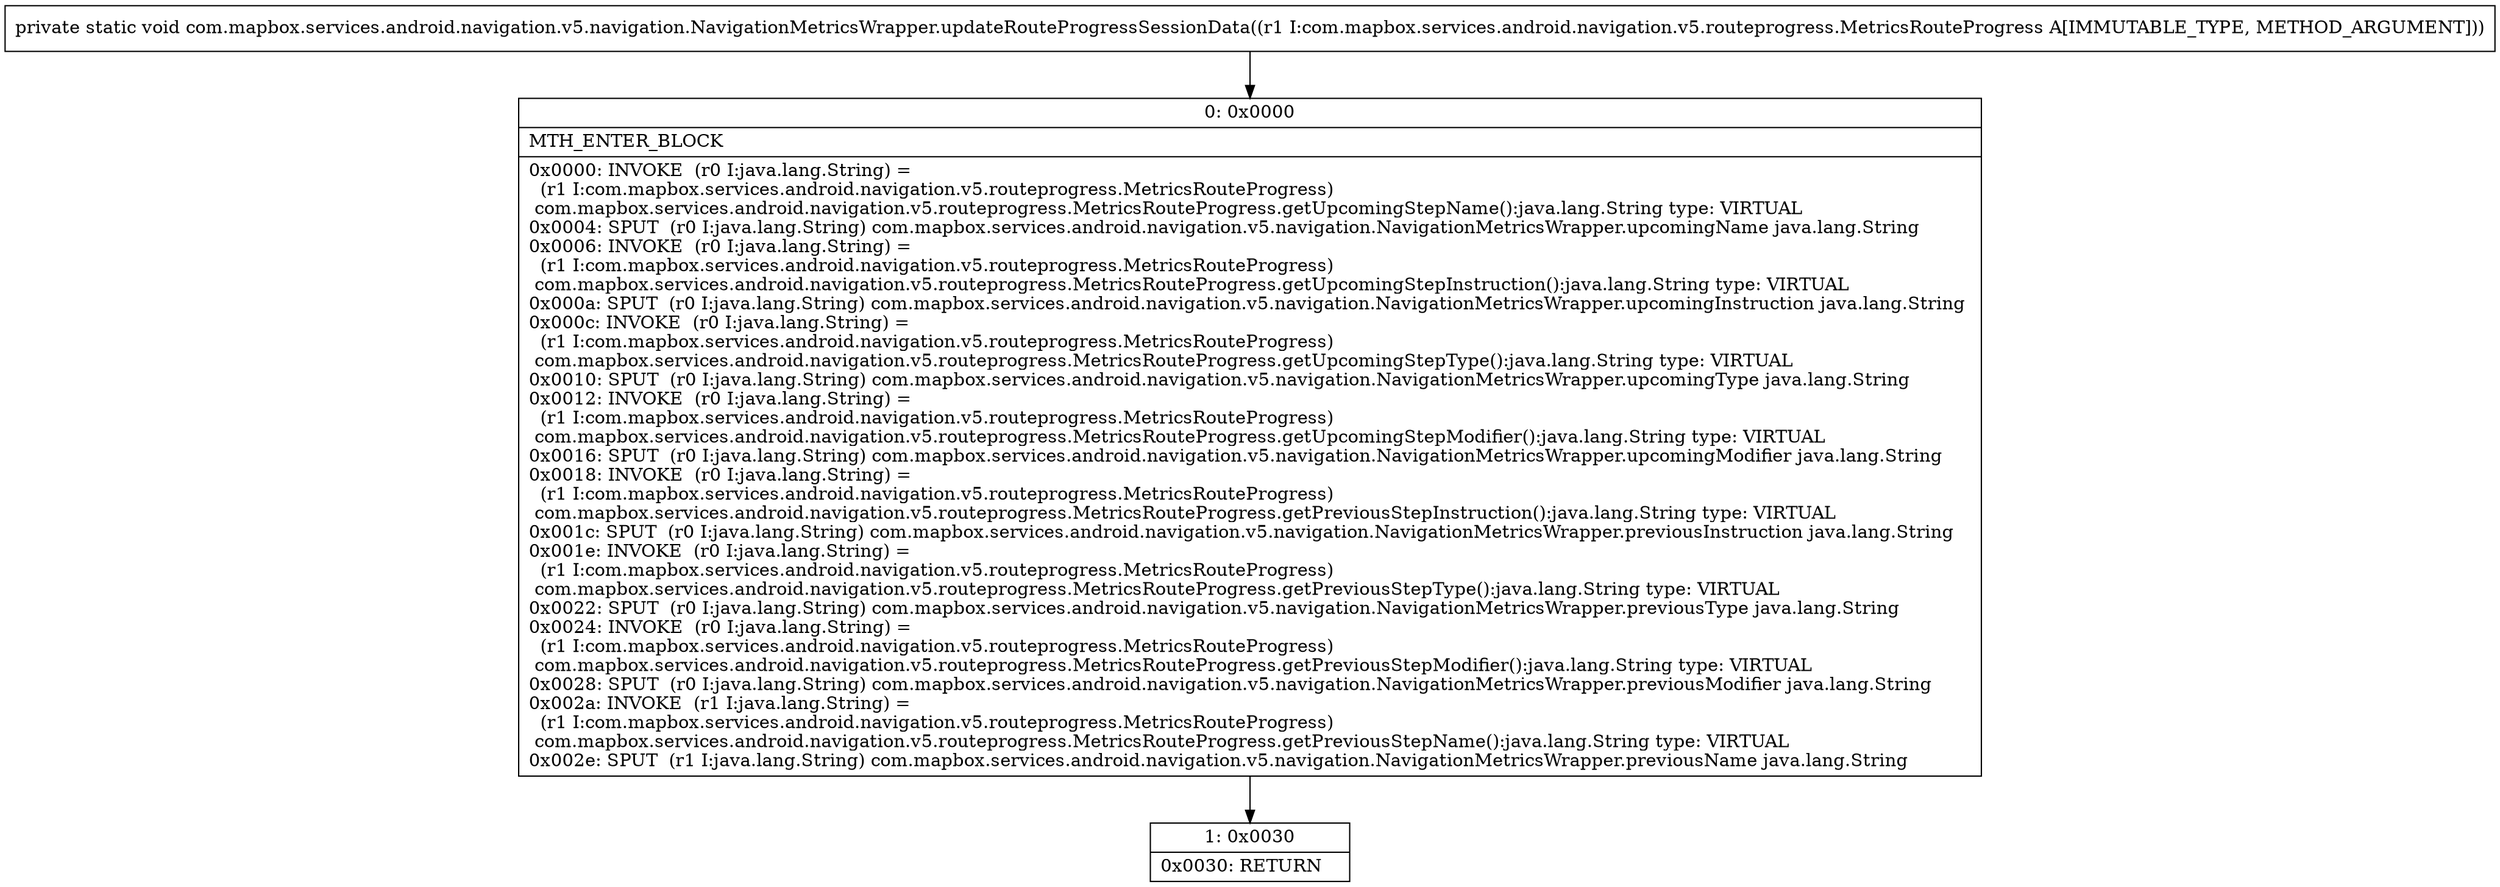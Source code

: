 digraph "CFG forcom.mapbox.services.android.navigation.v5.navigation.NavigationMetricsWrapper.updateRouteProgressSessionData(Lcom\/mapbox\/services\/android\/navigation\/v5\/routeprogress\/MetricsRouteProgress;)V" {
Node_0 [shape=record,label="{0\:\ 0x0000|MTH_ENTER_BLOCK\l|0x0000: INVOKE  (r0 I:java.lang.String) = \l  (r1 I:com.mapbox.services.android.navigation.v5.routeprogress.MetricsRouteProgress)\l com.mapbox.services.android.navigation.v5.routeprogress.MetricsRouteProgress.getUpcomingStepName():java.lang.String type: VIRTUAL \l0x0004: SPUT  (r0 I:java.lang.String) com.mapbox.services.android.navigation.v5.navigation.NavigationMetricsWrapper.upcomingName java.lang.String \l0x0006: INVOKE  (r0 I:java.lang.String) = \l  (r1 I:com.mapbox.services.android.navigation.v5.routeprogress.MetricsRouteProgress)\l com.mapbox.services.android.navigation.v5.routeprogress.MetricsRouteProgress.getUpcomingStepInstruction():java.lang.String type: VIRTUAL \l0x000a: SPUT  (r0 I:java.lang.String) com.mapbox.services.android.navigation.v5.navigation.NavigationMetricsWrapper.upcomingInstruction java.lang.String \l0x000c: INVOKE  (r0 I:java.lang.String) = \l  (r1 I:com.mapbox.services.android.navigation.v5.routeprogress.MetricsRouteProgress)\l com.mapbox.services.android.navigation.v5.routeprogress.MetricsRouteProgress.getUpcomingStepType():java.lang.String type: VIRTUAL \l0x0010: SPUT  (r0 I:java.lang.String) com.mapbox.services.android.navigation.v5.navigation.NavigationMetricsWrapper.upcomingType java.lang.String \l0x0012: INVOKE  (r0 I:java.lang.String) = \l  (r1 I:com.mapbox.services.android.navigation.v5.routeprogress.MetricsRouteProgress)\l com.mapbox.services.android.navigation.v5.routeprogress.MetricsRouteProgress.getUpcomingStepModifier():java.lang.String type: VIRTUAL \l0x0016: SPUT  (r0 I:java.lang.String) com.mapbox.services.android.navigation.v5.navigation.NavigationMetricsWrapper.upcomingModifier java.lang.String \l0x0018: INVOKE  (r0 I:java.lang.String) = \l  (r1 I:com.mapbox.services.android.navigation.v5.routeprogress.MetricsRouteProgress)\l com.mapbox.services.android.navigation.v5.routeprogress.MetricsRouteProgress.getPreviousStepInstruction():java.lang.String type: VIRTUAL \l0x001c: SPUT  (r0 I:java.lang.String) com.mapbox.services.android.navigation.v5.navigation.NavigationMetricsWrapper.previousInstruction java.lang.String \l0x001e: INVOKE  (r0 I:java.lang.String) = \l  (r1 I:com.mapbox.services.android.navigation.v5.routeprogress.MetricsRouteProgress)\l com.mapbox.services.android.navigation.v5.routeprogress.MetricsRouteProgress.getPreviousStepType():java.lang.String type: VIRTUAL \l0x0022: SPUT  (r0 I:java.lang.String) com.mapbox.services.android.navigation.v5.navigation.NavigationMetricsWrapper.previousType java.lang.String \l0x0024: INVOKE  (r0 I:java.lang.String) = \l  (r1 I:com.mapbox.services.android.navigation.v5.routeprogress.MetricsRouteProgress)\l com.mapbox.services.android.navigation.v5.routeprogress.MetricsRouteProgress.getPreviousStepModifier():java.lang.String type: VIRTUAL \l0x0028: SPUT  (r0 I:java.lang.String) com.mapbox.services.android.navigation.v5.navigation.NavigationMetricsWrapper.previousModifier java.lang.String \l0x002a: INVOKE  (r1 I:java.lang.String) = \l  (r1 I:com.mapbox.services.android.navigation.v5.routeprogress.MetricsRouteProgress)\l com.mapbox.services.android.navigation.v5.routeprogress.MetricsRouteProgress.getPreviousStepName():java.lang.String type: VIRTUAL \l0x002e: SPUT  (r1 I:java.lang.String) com.mapbox.services.android.navigation.v5.navigation.NavigationMetricsWrapper.previousName java.lang.String \l}"];
Node_1 [shape=record,label="{1\:\ 0x0030|0x0030: RETURN   \l}"];
MethodNode[shape=record,label="{private static void com.mapbox.services.android.navigation.v5.navigation.NavigationMetricsWrapper.updateRouteProgressSessionData((r1 I:com.mapbox.services.android.navigation.v5.routeprogress.MetricsRouteProgress A[IMMUTABLE_TYPE, METHOD_ARGUMENT])) }"];
MethodNode -> Node_0;
Node_0 -> Node_1;
}

